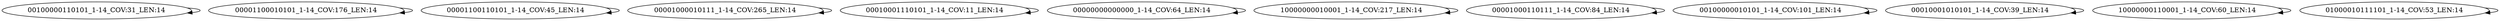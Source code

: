 digraph G {
    "00100000110101_1-14_COV:31_LEN:14" -> "00100000110101_1-14_COV:31_LEN:14";
    "00001100010101_1-14_COV:176_LEN:14" -> "00001100010101_1-14_COV:176_LEN:14";
    "00001100110101_1-14_COV:45_LEN:14" -> "00001100110101_1-14_COV:45_LEN:14";
    "00001000010111_1-14_COV:265_LEN:14" -> "00001000010111_1-14_COV:265_LEN:14";
    "00010001110101_1-14_COV:11_LEN:14" -> "00010001110101_1-14_COV:11_LEN:14";
    "00000000000000_1-14_COV:64_LEN:14" -> "00000000000000_1-14_COV:64_LEN:14";
    "10000000010001_1-14_COV:217_LEN:14" -> "10000000010001_1-14_COV:217_LEN:14";
    "00001000110111_1-14_COV:84_LEN:14" -> "00001000110111_1-14_COV:84_LEN:14";
    "00100000010101_1-14_COV:101_LEN:14" -> "00100000010101_1-14_COV:101_LEN:14";
    "00010001010101_1-14_COV:39_LEN:14" -> "00010001010101_1-14_COV:39_LEN:14";
    "10000000110001_1-14_COV:60_LEN:14" -> "10000000110001_1-14_COV:60_LEN:14";
    "01000010111101_1-14_COV:53_LEN:14" -> "01000010111101_1-14_COV:53_LEN:14";
}
